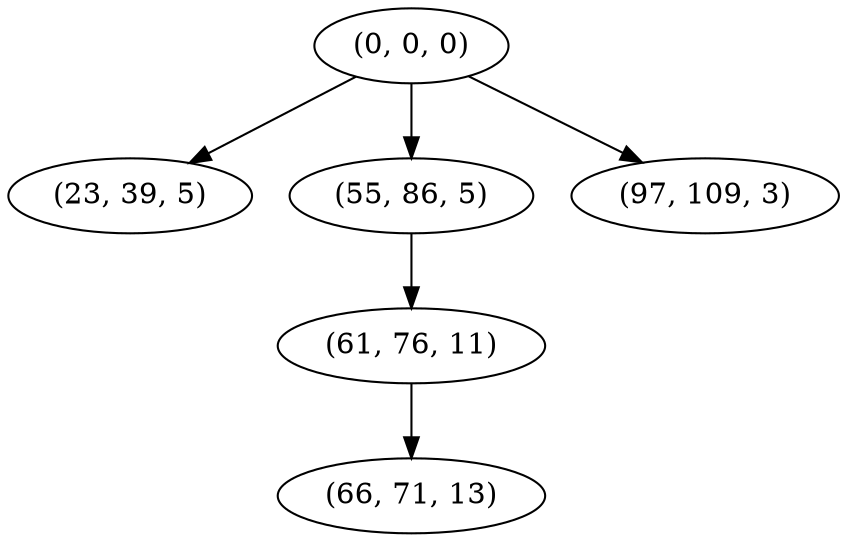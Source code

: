 digraph tree {
    "(0, 0, 0)";
    "(23, 39, 5)";
    "(55, 86, 5)";
    "(61, 76, 11)";
    "(66, 71, 13)";
    "(97, 109, 3)";
    "(0, 0, 0)" -> "(23, 39, 5)";
    "(0, 0, 0)" -> "(55, 86, 5)";
    "(0, 0, 0)" -> "(97, 109, 3)";
    "(55, 86, 5)" -> "(61, 76, 11)";
    "(61, 76, 11)" -> "(66, 71, 13)";
}
